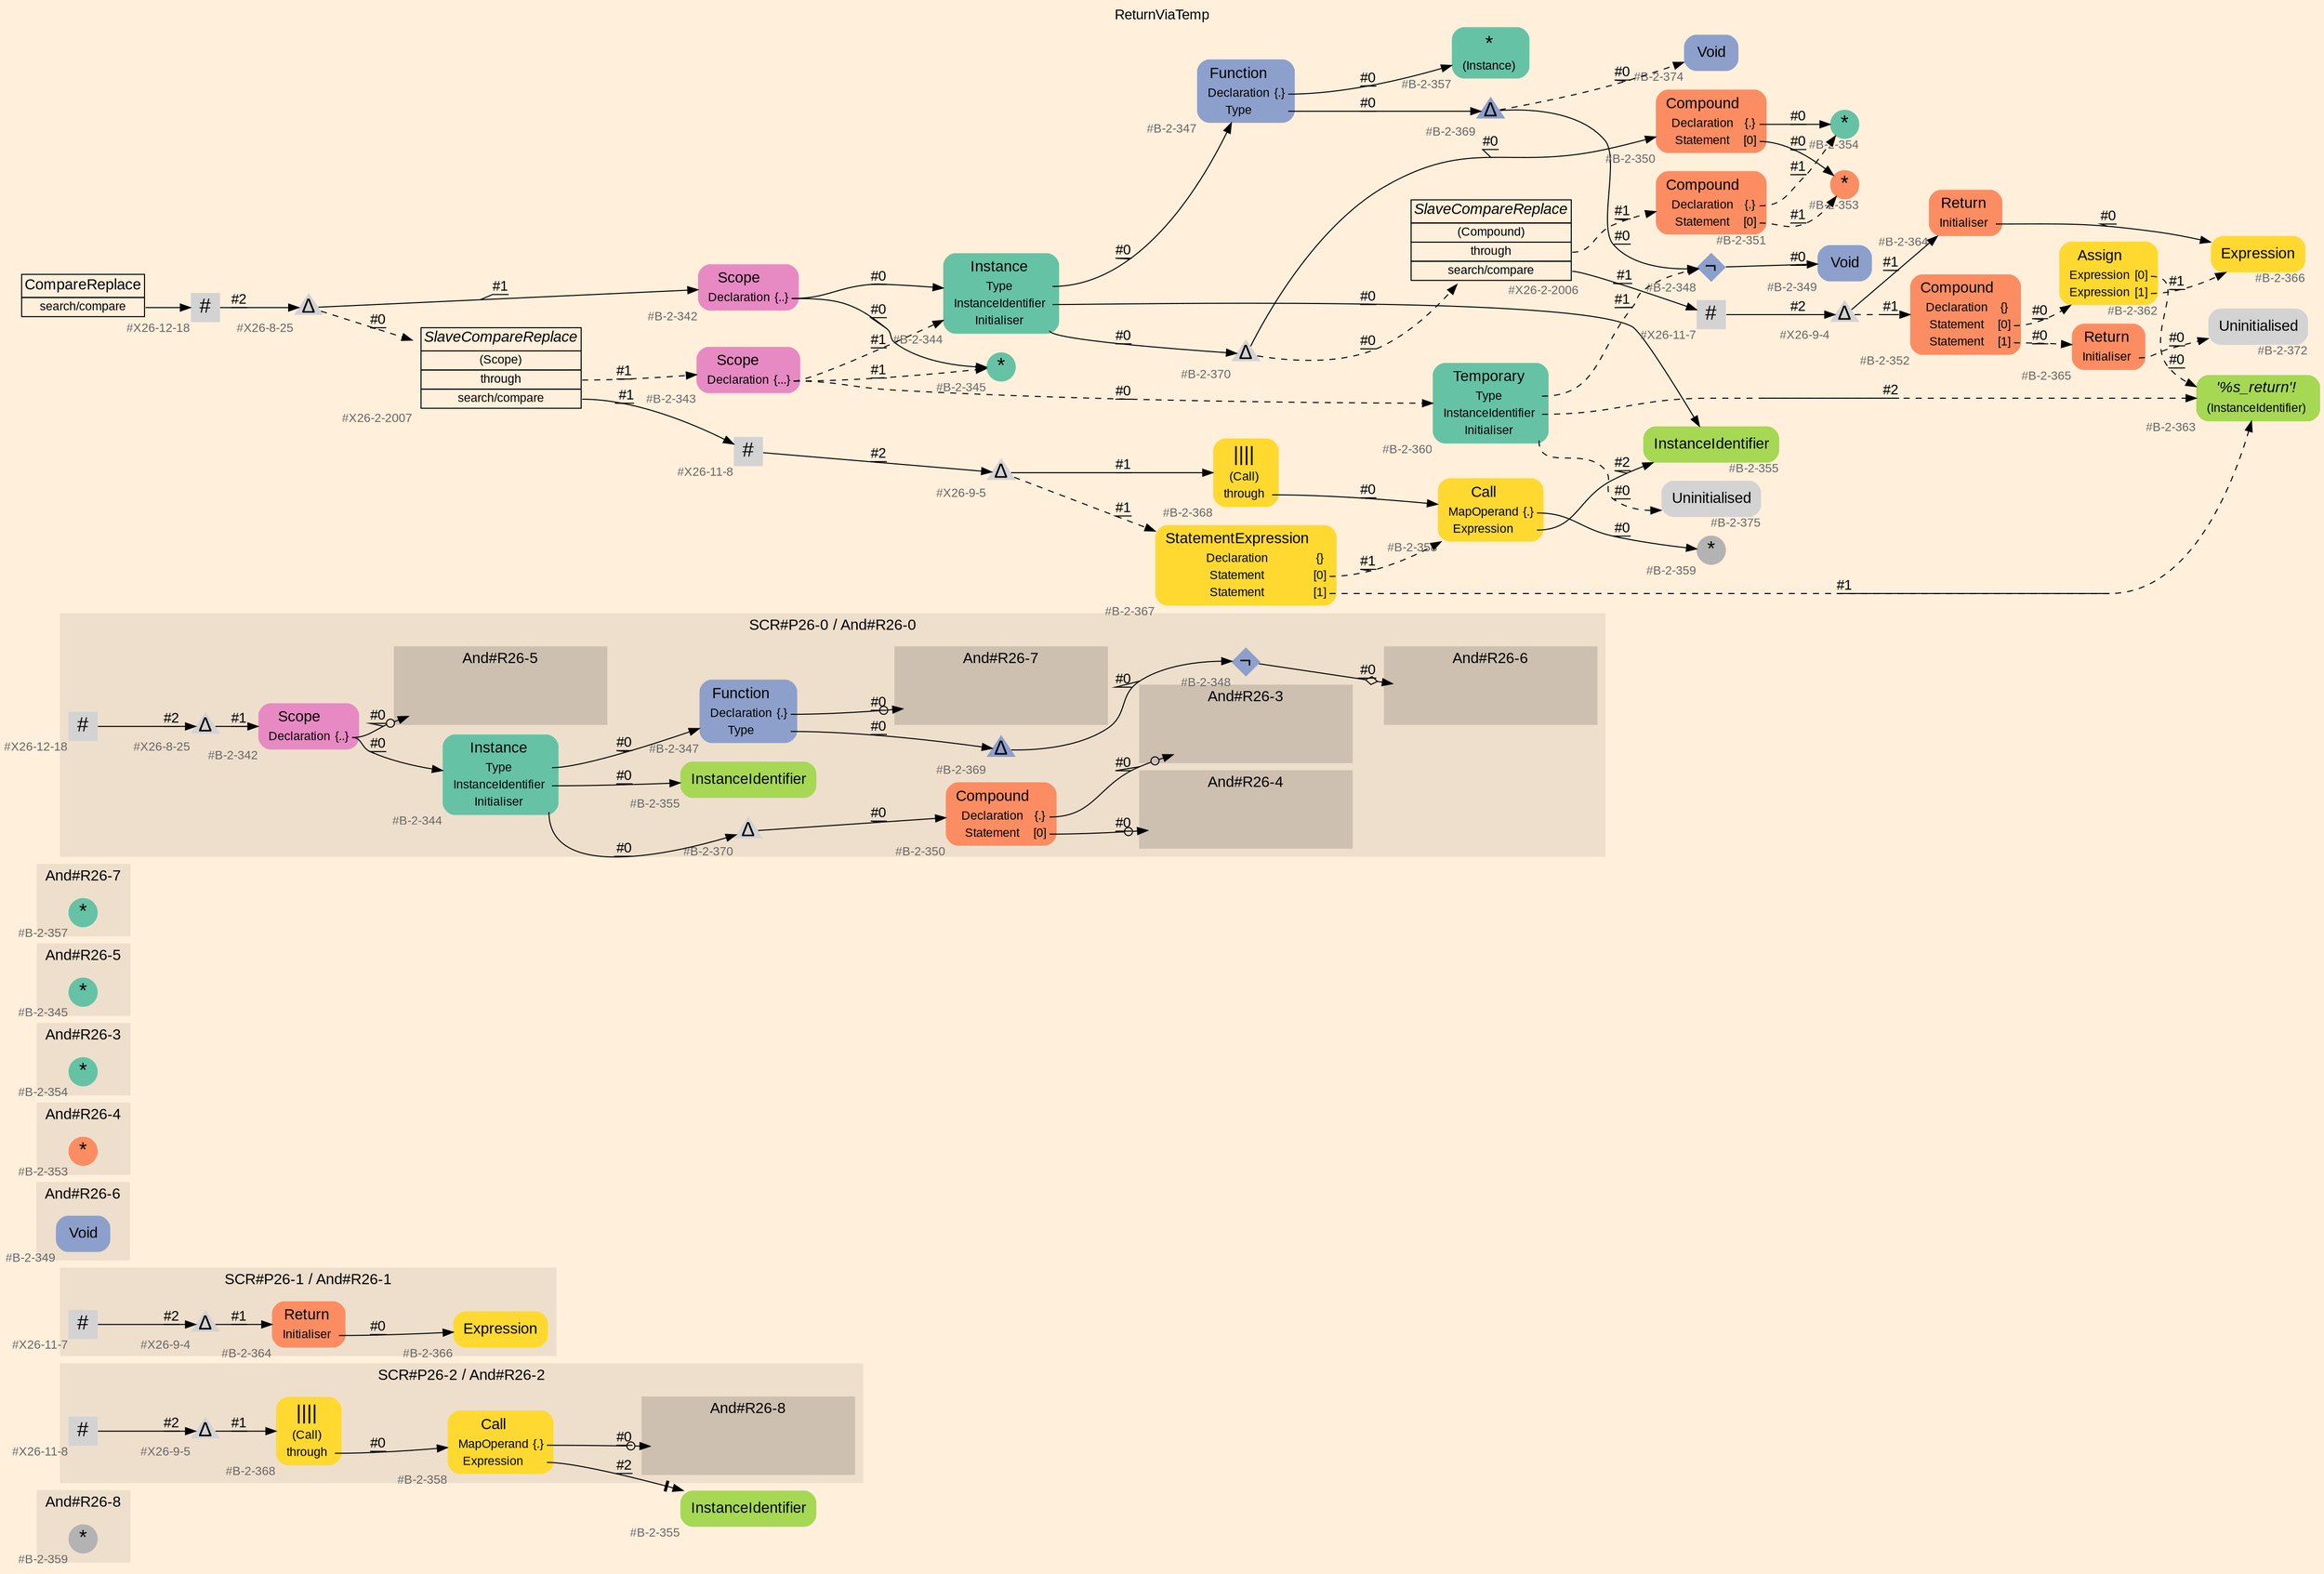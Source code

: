 digraph "ReturnViaTemp" {
label = "ReturnViaTemp"
labelloc = t
graph [
    rankdir = "LR"
    ranksep = 0.3
    bgcolor = antiquewhite1
    color = black
    fontcolor = black
    fontname = "Arial"
];
node [
    fontname = "Arial"
];
edge [
    fontname = "Arial"
];

// -------------------- figure And#R26-8 --------------------
// -------- region And#R26-8 ----------
subgraph "clusterAnd#R26-8" {
    label = "And#R26-8"
    style = "filled"
    color = antiquewhite2
    fontsize = "15"
    // -------- block And#R26-8/#B-2-359 ----------
    "And#R26-8/#B-2-359" [
        fillcolor = "/set28/8"
        xlabel = "#B-2-359"
        fontsize = "12"
        fontcolor = grey40
        shape = "circle"
        label = <<FONT COLOR="black" POINT-SIZE="20">*</FONT>>
        style = "filled"
        penwidth = 0.0
        fixedsize = true
        width = 0.4
        height = 0.4
    ];
    
}


// -------------------- figure And#R26-2 --------------------
// -------- region And#R26-2 ----------
subgraph "clusterAnd#R26-2" {
    label = "SCR#P26-2 / And#R26-2"
    style = "filled"
    color = antiquewhite2
    fontsize = "15"
    // -------- block And#R26-2/#B-2-368 ----------
    "And#R26-2/#B-2-368" [
        fillcolor = "/set28/6"
        xlabel = "#B-2-368"
        fontsize = "12"
        fontcolor = grey40
        shape = "plaintext"
        label = <<TABLE BORDER="0" CELLBORDER="0" CELLSPACING="0">
         <TR><TD><FONT COLOR="black" POINT-SIZE="20">||||</FONT></TD></TR>
         <TR><TD><FONT COLOR="black" POINT-SIZE="12">(Call)</FONT></TD><TD PORT="port0"></TD></TR>
         <TR><TD><FONT COLOR="black" POINT-SIZE="12">through</FONT></TD><TD PORT="port1"></TD></TR>
        </TABLE>>
        style = "rounded,filled"
    ];
    
    // -------- block And#R26-2/#B-2-358 ----------
    "And#R26-2/#B-2-358" [
        fillcolor = "/set28/6"
        xlabel = "#B-2-358"
        fontsize = "12"
        fontcolor = grey40
        shape = "plaintext"
        label = <<TABLE BORDER="0" CELLBORDER="0" CELLSPACING="0">
         <TR><TD><FONT COLOR="black" POINT-SIZE="15">Call</FONT></TD></TR>
         <TR><TD><FONT COLOR="black" POINT-SIZE="12">MapOperand</FONT></TD><TD PORT="port0"><FONT COLOR="black" POINT-SIZE="12">{.}</FONT></TD></TR>
         <TR><TD><FONT COLOR="black" POINT-SIZE="12">Expression</FONT></TD><TD PORT="port1"></TD></TR>
        </TABLE>>
        style = "rounded,filled"
    ];
    
    // -------- block And#R26-2/#X26-9-5 ----------
    "And#R26-2/#X26-9-5" [
        xlabel = "#X26-9-5"
        fontsize = "12"
        fontcolor = grey40
        shape = "triangle"
        label = <<FONT COLOR="black" POINT-SIZE="20">Δ</FONT>>
        style = "filled"
        penwidth = 0.0
        fixedsize = true
        width = 0.4
        height = 0.4
    ];
    
    // -------- block And#R26-2/#X26-11-8 ----------
    "And#R26-2/#X26-11-8" [
        xlabel = "#X26-11-8"
        fontsize = "12"
        fontcolor = grey40
        shape = "square"
        label = <<FONT COLOR="black" POINT-SIZE="20">#</FONT>>
        style = "filled"
        penwidth = 0.0
        fixedsize = true
        width = 0.4
        height = 0.4
    ];
    
    // -------- region And#R26-2/And#R26-8 ----------
    subgraph "clusterAnd#R26-2/And#R26-8" {
        label = "And#R26-8"
        style = "filled"
        color = antiquewhite3
        fontsize = "15"
        // -------- block And#R26-2/And#R26-8/#B-2-359 ----------
        "And#R26-2/And#R26-8/#B-2-359" [
            fillcolor = "/set28/8"
            xlabel = "#B-2-359"
            fontsize = "12"
            fontcolor = grey40
            shape = "none"
            style = "invisible"
        ];
        
    }
    
}

// -------- block And#R26-2/#B-2-355 ----------
"And#R26-2/#B-2-355" [
    fillcolor = "/set28/5"
    xlabel = "#B-2-355"
    fontsize = "12"
    fontcolor = grey40
    shape = "plaintext"
    label = <<TABLE BORDER="0" CELLBORDER="0" CELLSPACING="0">
     <TR><TD><FONT COLOR="black" POINT-SIZE="15">InstanceIdentifier</FONT></TD></TR>
    </TABLE>>
    style = "rounded,filled"
];

"And#R26-2/#B-2-368":port1 -> "And#R26-2/#B-2-358" [
    label = "#0"
    decorate = true
    color = black
    fontcolor = black
];

"And#R26-2/#B-2-358":port0 -> "And#R26-2/And#R26-8/#B-2-359" [
    arrowhead="normalnoneodot"
    label = "#0"
    decorate = true
    color = black
    fontcolor = black
];

"And#R26-2/#B-2-358":port1 -> "And#R26-2/#B-2-355" [
    arrowhead="normalnonetee"
    label = "#2"
    decorate = true
    color = black
    fontcolor = black
];

"And#R26-2/#X26-9-5" -> "And#R26-2/#B-2-368" [
    label = "#1"
    decorate = true
    color = black
    fontcolor = black
];

"And#R26-2/#X26-11-8" -> "And#R26-2/#X26-9-5" [
    label = "#2"
    decorate = true
    color = black
    fontcolor = black
];


// -------------------- figure And#R26-1 --------------------
// -------- region And#R26-1 ----------
subgraph "clusterAnd#R26-1" {
    label = "SCR#P26-1 / And#R26-1"
    style = "filled"
    color = antiquewhite2
    fontsize = "15"
    // -------- block And#R26-1/#B-2-364 ----------
    "And#R26-1/#B-2-364" [
        fillcolor = "/set28/2"
        xlabel = "#B-2-364"
        fontsize = "12"
        fontcolor = grey40
        shape = "plaintext"
        label = <<TABLE BORDER="0" CELLBORDER="0" CELLSPACING="0">
         <TR><TD><FONT COLOR="black" POINT-SIZE="15">Return</FONT></TD></TR>
         <TR><TD><FONT COLOR="black" POINT-SIZE="12">Initialiser</FONT></TD><TD PORT="port0"></TD></TR>
        </TABLE>>
        style = "rounded,filled"
    ];
    
    // -------- block And#R26-1/#X26-9-4 ----------
    "And#R26-1/#X26-9-4" [
        xlabel = "#X26-9-4"
        fontsize = "12"
        fontcolor = grey40
        shape = "triangle"
        label = <<FONT COLOR="black" POINT-SIZE="20">Δ</FONT>>
        style = "filled"
        penwidth = 0.0
        fixedsize = true
        width = 0.4
        height = 0.4
    ];
    
    // -------- block And#R26-1/#X26-11-7 ----------
    "And#R26-1/#X26-11-7" [
        xlabel = "#X26-11-7"
        fontsize = "12"
        fontcolor = grey40
        shape = "square"
        label = <<FONT COLOR="black" POINT-SIZE="20">#</FONT>>
        style = "filled"
        penwidth = 0.0
        fixedsize = true
        width = 0.4
        height = 0.4
    ];
    
    // -------- block And#R26-1/#B-2-366 ----------
    "And#R26-1/#B-2-366" [
        fillcolor = "/set28/6"
        xlabel = "#B-2-366"
        fontsize = "12"
        fontcolor = grey40
        shape = "plaintext"
        label = <<TABLE BORDER="0" CELLBORDER="0" CELLSPACING="0">
         <TR><TD><FONT COLOR="black" POINT-SIZE="15">Expression</FONT></TD></TR>
        </TABLE>>
        style = "rounded,filled"
    ];
    
}

"And#R26-1/#B-2-364":port0 -> "And#R26-1/#B-2-366" [
    label = "#0"
    decorate = true
    color = black
    fontcolor = black
];

"And#R26-1/#X26-9-4" -> "And#R26-1/#B-2-364" [
    label = "#1"
    decorate = true
    color = black
    fontcolor = black
];

"And#R26-1/#X26-11-7" -> "And#R26-1/#X26-9-4" [
    label = "#2"
    decorate = true
    color = black
    fontcolor = black
];


// -------------------- figure And#R26-6 --------------------
// -------- region And#R26-6 ----------
subgraph "clusterAnd#R26-6" {
    label = "And#R26-6"
    style = "filled"
    color = antiquewhite2
    fontsize = "15"
    // -------- block And#R26-6/#B-2-349 ----------
    "And#R26-6/#B-2-349" [
        fillcolor = "/set28/3"
        xlabel = "#B-2-349"
        fontsize = "12"
        fontcolor = grey40
        shape = "plaintext"
        label = <<TABLE BORDER="0" CELLBORDER="0" CELLSPACING="0">
         <TR><TD><FONT COLOR="black" POINT-SIZE="15">Void</FONT></TD></TR>
        </TABLE>>
        style = "rounded,filled"
    ];
    
}


// -------------------- figure And#R26-4 --------------------
// -------- region And#R26-4 ----------
subgraph "clusterAnd#R26-4" {
    label = "And#R26-4"
    style = "filled"
    color = antiquewhite2
    fontsize = "15"
    // -------- block And#R26-4/#B-2-353 ----------
    "And#R26-4/#B-2-353" [
        fillcolor = "/set28/2"
        xlabel = "#B-2-353"
        fontsize = "12"
        fontcolor = grey40
        shape = "circle"
        label = <<FONT COLOR="black" POINT-SIZE="20">*</FONT>>
        style = "filled"
        penwidth = 0.0
        fixedsize = true
        width = 0.4
        height = 0.4
    ];
    
}


// -------------------- figure And#R26-3 --------------------
// -------- region And#R26-3 ----------
subgraph "clusterAnd#R26-3" {
    label = "And#R26-3"
    style = "filled"
    color = antiquewhite2
    fontsize = "15"
    // -------- block And#R26-3/#B-2-354 ----------
    "And#R26-3/#B-2-354" [
        fillcolor = "/set28/1"
        xlabel = "#B-2-354"
        fontsize = "12"
        fontcolor = grey40
        shape = "circle"
        label = <<FONT COLOR="black" POINT-SIZE="20">*</FONT>>
        style = "filled"
        penwidth = 0.0
        fixedsize = true
        width = 0.4
        height = 0.4
    ];
    
}


// -------------------- figure And#R26-5 --------------------
// -------- region And#R26-5 ----------
subgraph "clusterAnd#R26-5" {
    label = "And#R26-5"
    style = "filled"
    color = antiquewhite2
    fontsize = "15"
    // -------- block And#R26-5/#B-2-345 ----------
    "And#R26-5/#B-2-345" [
        fillcolor = "/set28/1"
        xlabel = "#B-2-345"
        fontsize = "12"
        fontcolor = grey40
        shape = "circle"
        label = <<FONT COLOR="black" POINT-SIZE="20">*</FONT>>
        style = "filled"
        penwidth = 0.0
        fixedsize = true
        width = 0.4
        height = 0.4
    ];
    
}


// -------------------- figure And#R26-7 --------------------
// -------- region And#R26-7 ----------
subgraph "clusterAnd#R26-7" {
    label = "And#R26-7"
    style = "filled"
    color = antiquewhite2
    fontsize = "15"
    // -------- block And#R26-7/#B-2-357 ----------
    "And#R26-7/#B-2-357" [
        fillcolor = "/set28/1"
        xlabel = "#B-2-357"
        fontsize = "12"
        fontcolor = grey40
        shape = "circle"
        label = <<FONT COLOR="black" POINT-SIZE="20">*</FONT>>
        style = "filled"
        penwidth = 0.0
        fixedsize = true
        width = 0.4
        height = 0.4
    ];
    
}


// -------------------- figure And#R26-0 --------------------
// -------- region And#R26-0 ----------
subgraph "clusterAnd#R26-0" {
    label = "SCR#P26-0 / And#R26-0"
    style = "filled"
    color = antiquewhite2
    fontsize = "15"
    // -------- block And#R26-0/#X26-8-25 ----------
    "And#R26-0/#X26-8-25" [
        xlabel = "#X26-8-25"
        fontsize = "12"
        fontcolor = grey40
        shape = "triangle"
        label = <<FONT COLOR="black" POINT-SIZE="20">Δ</FONT>>
        style = "filled"
        penwidth = 0.0
        fixedsize = true
        width = 0.4
        height = 0.4
    ];
    
    // -------- block And#R26-0/#B-2-348 ----------
    "And#R26-0/#B-2-348" [
        fillcolor = "/set28/3"
        xlabel = "#B-2-348"
        fontsize = "12"
        fontcolor = grey40
        shape = "diamond"
        label = <<FONT COLOR="black" POINT-SIZE="20">¬</FONT>>
        style = "filled"
        penwidth = 0.0
        fixedsize = true
        width = 0.4
        height = 0.4
    ];
    
    // -------- block And#R26-0/#B-2-370 ----------
    "And#R26-0/#B-2-370" [
        xlabel = "#B-2-370"
        fontsize = "12"
        fontcolor = grey40
        shape = "triangle"
        label = <<FONT COLOR="black" POINT-SIZE="20">Δ</FONT>>
        style = "filled"
        penwidth = 0.0
        fixedsize = true
        width = 0.4
        height = 0.4
    ];
    
    // -------- block And#R26-0/#B-2-342 ----------
    "And#R26-0/#B-2-342" [
        fillcolor = "/set28/4"
        xlabel = "#B-2-342"
        fontsize = "12"
        fontcolor = grey40
        shape = "plaintext"
        label = <<TABLE BORDER="0" CELLBORDER="0" CELLSPACING="0">
         <TR><TD><FONT COLOR="black" POINT-SIZE="15">Scope</FONT></TD></TR>
         <TR><TD><FONT COLOR="black" POINT-SIZE="12">Declaration</FONT></TD><TD PORT="port0"><FONT COLOR="black" POINT-SIZE="12">{..}</FONT></TD></TR>
        </TABLE>>
        style = "rounded,filled"
    ];
    
    // -------- block And#R26-0/#B-2-369 ----------
    "And#R26-0/#B-2-369" [
        fillcolor = "/set28/3"
        xlabel = "#B-2-369"
        fontsize = "12"
        fontcolor = grey40
        shape = "triangle"
        label = <<FONT COLOR="black" POINT-SIZE="20">Δ</FONT>>
        style = "filled"
        penwidth = 0.0
        fixedsize = true
        width = 0.4
        height = 0.4
    ];
    
    // -------- block And#R26-0/#B-2-355 ----------
    "And#R26-0/#B-2-355" [
        fillcolor = "/set28/5"
        xlabel = "#B-2-355"
        fontsize = "12"
        fontcolor = grey40
        shape = "plaintext"
        label = <<TABLE BORDER="0" CELLBORDER="0" CELLSPACING="0">
         <TR><TD><FONT COLOR="black" POINT-SIZE="15">InstanceIdentifier</FONT></TD></TR>
        </TABLE>>
        style = "rounded,filled"
    ];
    
    // -------- block And#R26-0/#B-2-344 ----------
    "And#R26-0/#B-2-344" [
        fillcolor = "/set28/1"
        xlabel = "#B-2-344"
        fontsize = "12"
        fontcolor = grey40
        shape = "plaintext"
        label = <<TABLE BORDER="0" CELLBORDER="0" CELLSPACING="0">
         <TR><TD><FONT COLOR="black" POINT-SIZE="15">Instance</FONT></TD></TR>
         <TR><TD><FONT COLOR="black" POINT-SIZE="12">Type</FONT></TD><TD PORT="port0"></TD></TR>
         <TR><TD><FONT COLOR="black" POINT-SIZE="12">InstanceIdentifier</FONT></TD><TD PORT="port1"></TD></TR>
         <TR><TD><FONT COLOR="black" POINT-SIZE="12">Initialiser</FONT></TD><TD PORT="port2"></TD></TR>
        </TABLE>>
        style = "rounded,filled"
    ];
    
    // -------- block And#R26-0/#B-2-347 ----------
    "And#R26-0/#B-2-347" [
        fillcolor = "/set28/3"
        xlabel = "#B-2-347"
        fontsize = "12"
        fontcolor = grey40
        shape = "plaintext"
        label = <<TABLE BORDER="0" CELLBORDER="0" CELLSPACING="0">
         <TR><TD><FONT COLOR="black" POINT-SIZE="15">Function</FONT></TD></TR>
         <TR><TD><FONT COLOR="black" POINT-SIZE="12">Declaration</FONT></TD><TD PORT="port0"><FONT COLOR="black" POINT-SIZE="12">{.}</FONT></TD></TR>
         <TR><TD><FONT COLOR="black" POINT-SIZE="12">Type</FONT></TD><TD PORT="port1"></TD></TR>
        </TABLE>>
        style = "rounded,filled"
    ];
    
    // -------- block And#R26-0/#B-2-350 ----------
    "And#R26-0/#B-2-350" [
        fillcolor = "/set28/2"
        xlabel = "#B-2-350"
        fontsize = "12"
        fontcolor = grey40
        shape = "plaintext"
        label = <<TABLE BORDER="0" CELLBORDER="0" CELLSPACING="0">
         <TR><TD><FONT COLOR="black" POINT-SIZE="15">Compound</FONT></TD></TR>
         <TR><TD><FONT COLOR="black" POINT-SIZE="12">Declaration</FONT></TD><TD PORT="port0"><FONT COLOR="black" POINT-SIZE="12">{.}</FONT></TD></TR>
         <TR><TD><FONT COLOR="black" POINT-SIZE="12">Statement</FONT></TD><TD PORT="port1"><FONT COLOR="black" POINT-SIZE="12">[0]</FONT></TD></TR>
        </TABLE>>
        style = "rounded,filled"
    ];
    
    // -------- block And#R26-0/#X26-12-18 ----------
    "And#R26-0/#X26-12-18" [
        xlabel = "#X26-12-18"
        fontsize = "12"
        fontcolor = grey40
        shape = "square"
        label = <<FONT COLOR="black" POINT-SIZE="20">#</FONT>>
        style = "filled"
        penwidth = 0.0
        fixedsize = true
        width = 0.4
        height = 0.4
    ];
    
    // -------- region And#R26-0/And#R26-3 ----------
    subgraph "clusterAnd#R26-0/And#R26-3" {
        label = "And#R26-3"
        style = "filled"
        color = antiquewhite3
        fontsize = "15"
        // -------- block And#R26-0/And#R26-3/#B-2-354 ----------
        "And#R26-0/And#R26-3/#B-2-354" [
            fillcolor = "/set28/1"
            xlabel = "#B-2-354"
            fontsize = "12"
            fontcolor = grey40
            shape = "none"
            style = "invisible"
        ];
        
    }
    
    // -------- region And#R26-0/And#R26-4 ----------
    subgraph "clusterAnd#R26-0/And#R26-4" {
        label = "And#R26-4"
        style = "filled"
        color = antiquewhite3
        fontsize = "15"
        // -------- block And#R26-0/And#R26-4/#B-2-353 ----------
        "And#R26-0/And#R26-4/#B-2-353" [
            fillcolor = "/set28/2"
            xlabel = "#B-2-353"
            fontsize = "12"
            fontcolor = grey40
            shape = "none"
            style = "invisible"
        ];
        
    }
    
    // -------- region And#R26-0/And#R26-5 ----------
    subgraph "clusterAnd#R26-0/And#R26-5" {
        label = "And#R26-5"
        style = "filled"
        color = antiquewhite3
        fontsize = "15"
        // -------- block And#R26-0/And#R26-5/#B-2-345 ----------
        "And#R26-0/And#R26-5/#B-2-345" [
            fillcolor = "/set28/1"
            xlabel = "#B-2-345"
            fontsize = "12"
            fontcolor = grey40
            shape = "none"
            style = "invisible"
        ];
        
    }
    
    // -------- region And#R26-0/And#R26-6 ----------
    subgraph "clusterAnd#R26-0/And#R26-6" {
        label = "And#R26-6"
        style = "filled"
        color = antiquewhite3
        fontsize = "15"
        // -------- block And#R26-0/And#R26-6/#B-2-349 ----------
        "And#R26-0/And#R26-6/#B-2-349" [
            fillcolor = "/set28/3"
            xlabel = "#B-2-349"
            fontsize = "12"
            fontcolor = grey40
            shape = "none"
            style = "invisible"
        ];
        
    }
    
    // -------- region And#R26-0/And#R26-7 ----------
    subgraph "clusterAnd#R26-0/And#R26-7" {
        label = "And#R26-7"
        style = "filled"
        color = antiquewhite3
        fontsize = "15"
        // -------- block And#R26-0/And#R26-7/#B-2-357 ----------
        "And#R26-0/And#R26-7/#B-2-357" [
            fillcolor = "/set28/1"
            xlabel = "#B-2-357"
            fontsize = "12"
            fontcolor = grey40
            shape = "none"
            style = "invisible"
        ];
        
    }
    
}

"And#R26-0/#X26-8-25" -> "And#R26-0/#B-2-342" [
    label = "#1"
    decorate = true
    color = black
    fontcolor = black
];

"And#R26-0/#B-2-348" -> "And#R26-0/And#R26-6/#B-2-349" [
    arrowhead="normalnoneodiamond"
    label = "#0"
    decorate = true
    color = black
    fontcolor = black
];

"And#R26-0/#B-2-370" -> "And#R26-0/#B-2-350" [
    label = "#0"
    decorate = true
    color = black
    fontcolor = black
];

"And#R26-0/#B-2-342":port0 -> "And#R26-0/And#R26-5/#B-2-345" [
    arrowhead="normalnoneodot"
    label = "#0"
    decorate = true
    color = black
    fontcolor = black
];

"And#R26-0/#B-2-342":port0 -> "And#R26-0/#B-2-344" [
    label = "#0"
    decorate = true
    color = black
    fontcolor = black
];

"And#R26-0/#B-2-369" -> "And#R26-0/#B-2-348" [
    label = "#0"
    decorate = true
    color = black
    fontcolor = black
];

"And#R26-0/#B-2-344":port0 -> "And#R26-0/#B-2-347" [
    label = "#0"
    decorate = true
    color = black
    fontcolor = black
];

"And#R26-0/#B-2-344":port1 -> "And#R26-0/#B-2-355" [
    label = "#0"
    decorate = true
    color = black
    fontcolor = black
];

"And#R26-0/#B-2-344":port2 -> "And#R26-0/#B-2-370" [
    label = "#0"
    decorate = true
    color = black
    fontcolor = black
];

"And#R26-0/#B-2-347":port0 -> "And#R26-0/And#R26-7/#B-2-357" [
    arrowhead="normalnoneodot"
    label = "#0"
    decorate = true
    color = black
    fontcolor = black
];

"And#R26-0/#B-2-347":port1 -> "And#R26-0/#B-2-369" [
    label = "#0"
    decorate = true
    color = black
    fontcolor = black
];

"And#R26-0/#B-2-350":port0 -> "And#R26-0/And#R26-3/#B-2-354" [
    arrowhead="normalnoneodot"
    label = "#0"
    decorate = true
    color = black
    fontcolor = black
];

"And#R26-0/#B-2-350":port1 -> "And#R26-0/And#R26-4/#B-2-353" [
    arrowhead="normalnoneodot"
    label = "#0"
    decorate = true
    color = black
    fontcolor = black
];

"And#R26-0/#X26-12-18" -> "And#R26-0/#X26-8-25" [
    label = "#2"
    decorate = true
    color = black
    fontcolor = black
];


// -------------------- transformation figure --------------------
// -------- block CR#X26-10-26 ----------
"CR#X26-10-26" [
    fillcolor = antiquewhite1
    fontsize = "12"
    fontcolor = grey40
    shape = "plaintext"
    label = <<TABLE BORDER="0" CELLBORDER="1" CELLSPACING="0">
     <TR><TD><FONT COLOR="black" POINT-SIZE="15">CompareReplace</FONT></TD></TR>
     <TR><TD PORT="port0"><FONT COLOR="black" POINT-SIZE="12">search/compare</FONT></TD></TR>
    </TABLE>>
    style = "filled"
    color = black
];

// -------- block #X26-12-18 ----------
"#X26-12-18" [
    xlabel = "#X26-12-18"
    fontsize = "12"
    fontcolor = grey40
    shape = "square"
    label = <<FONT COLOR="black" POINT-SIZE="20">#</FONT>>
    style = "filled"
    penwidth = 0.0
    fixedsize = true
    width = 0.4
    height = 0.4
];

// -------- block #X26-8-25 ----------
"#X26-8-25" [
    xlabel = "#X26-8-25"
    fontsize = "12"
    fontcolor = grey40
    shape = "triangle"
    label = <<FONT COLOR="black" POINT-SIZE="20">Δ</FONT>>
    style = "filled"
    penwidth = 0.0
    fixedsize = true
    width = 0.4
    height = 0.4
];

// -------- block #B-2-342 ----------
"#B-2-342" [
    fillcolor = "/set28/4"
    xlabel = "#B-2-342"
    fontsize = "12"
    fontcolor = grey40
    shape = "plaintext"
    label = <<TABLE BORDER="0" CELLBORDER="0" CELLSPACING="0">
     <TR><TD><FONT COLOR="black" POINT-SIZE="15">Scope</FONT></TD></TR>
     <TR><TD><FONT COLOR="black" POINT-SIZE="12">Declaration</FONT></TD><TD PORT="port0"><FONT COLOR="black" POINT-SIZE="12">{..}</FONT></TD></TR>
    </TABLE>>
    style = "rounded,filled"
];

// -------- block #B-2-345 ----------
"#B-2-345" [
    fillcolor = "/set28/1"
    xlabel = "#B-2-345"
    fontsize = "12"
    fontcolor = grey40
    shape = "circle"
    label = <<FONT COLOR="black" POINT-SIZE="20">*</FONT>>
    style = "filled"
    penwidth = 0.0
    fixedsize = true
    width = 0.4
    height = 0.4
];

// -------- block #B-2-344 ----------
"#B-2-344" [
    fillcolor = "/set28/1"
    xlabel = "#B-2-344"
    fontsize = "12"
    fontcolor = grey40
    shape = "plaintext"
    label = <<TABLE BORDER="0" CELLBORDER="0" CELLSPACING="0">
     <TR><TD><FONT COLOR="black" POINT-SIZE="15">Instance</FONT></TD></TR>
     <TR><TD><FONT COLOR="black" POINT-SIZE="12">Type</FONT></TD><TD PORT="port0"></TD></TR>
     <TR><TD><FONT COLOR="black" POINT-SIZE="12">InstanceIdentifier</FONT></TD><TD PORT="port1"></TD></TR>
     <TR><TD><FONT COLOR="black" POINT-SIZE="12">Initialiser</FONT></TD><TD PORT="port2"></TD></TR>
    </TABLE>>
    style = "rounded,filled"
];

// -------- block #B-2-347 ----------
"#B-2-347" [
    fillcolor = "/set28/3"
    xlabel = "#B-2-347"
    fontsize = "12"
    fontcolor = grey40
    shape = "plaintext"
    label = <<TABLE BORDER="0" CELLBORDER="0" CELLSPACING="0">
     <TR><TD><FONT COLOR="black" POINT-SIZE="15">Function</FONT></TD></TR>
     <TR><TD><FONT COLOR="black" POINT-SIZE="12">Declaration</FONT></TD><TD PORT="port0"><FONT COLOR="black" POINT-SIZE="12">{.}</FONT></TD></TR>
     <TR><TD><FONT COLOR="black" POINT-SIZE="12">Type</FONT></TD><TD PORT="port1"></TD></TR>
    </TABLE>>
    style = "rounded,filled"
];

// -------- block #B-2-357 ----------
"#B-2-357" [
    fillcolor = "/set28/1"
    xlabel = "#B-2-357"
    fontsize = "12"
    fontcolor = grey40
    shape = "plaintext"
    label = <<TABLE BORDER="0" CELLBORDER="0" CELLSPACING="0">
     <TR><TD><FONT COLOR="black" POINT-SIZE="20">*</FONT></TD></TR>
     <TR><TD><FONT COLOR="black" POINT-SIZE="12">(Instance)</FONT></TD><TD PORT="port0"></TD></TR>
    </TABLE>>
    style = "rounded,filled"
];

// -------- block #B-2-369 ----------
"#B-2-369" [
    fillcolor = "/set28/3"
    xlabel = "#B-2-369"
    fontsize = "12"
    fontcolor = grey40
    shape = "triangle"
    label = <<FONT COLOR="black" POINT-SIZE="20">Δ</FONT>>
    style = "filled"
    penwidth = 0.0
    fixedsize = true
    width = 0.4
    height = 0.4
];

// -------- block #B-2-348 ----------
"#B-2-348" [
    fillcolor = "/set28/3"
    xlabel = "#B-2-348"
    fontsize = "12"
    fontcolor = grey40
    shape = "diamond"
    label = <<FONT COLOR="black" POINT-SIZE="20">¬</FONT>>
    style = "filled"
    penwidth = 0.0
    fixedsize = true
    width = 0.4
    height = 0.4
];

// -------- block #B-2-349 ----------
"#B-2-349" [
    fillcolor = "/set28/3"
    xlabel = "#B-2-349"
    fontsize = "12"
    fontcolor = grey40
    shape = "plaintext"
    label = <<TABLE BORDER="0" CELLBORDER="0" CELLSPACING="0">
     <TR><TD><FONT COLOR="black" POINT-SIZE="15">Void</FONT></TD></TR>
    </TABLE>>
    style = "rounded,filled"
];

// -------- block #B-2-374 ----------
"#B-2-374" [
    fillcolor = "/set28/3"
    xlabel = "#B-2-374"
    fontsize = "12"
    fontcolor = grey40
    shape = "plaintext"
    label = <<TABLE BORDER="0" CELLBORDER="0" CELLSPACING="0">
     <TR><TD><FONT COLOR="black" POINT-SIZE="15">Void</FONT></TD></TR>
    </TABLE>>
    style = "rounded,filled"
];

// -------- block #B-2-355 ----------
"#B-2-355" [
    fillcolor = "/set28/5"
    xlabel = "#B-2-355"
    fontsize = "12"
    fontcolor = grey40
    shape = "plaintext"
    label = <<TABLE BORDER="0" CELLBORDER="0" CELLSPACING="0">
     <TR><TD><FONT COLOR="black" POINT-SIZE="15">InstanceIdentifier</FONT></TD></TR>
    </TABLE>>
    style = "rounded,filled"
];

// -------- block #B-2-370 ----------
"#B-2-370" [
    xlabel = "#B-2-370"
    fontsize = "12"
    fontcolor = grey40
    shape = "triangle"
    label = <<FONT COLOR="black" POINT-SIZE="20">Δ</FONT>>
    style = "filled"
    penwidth = 0.0
    fixedsize = true
    width = 0.4
    height = 0.4
];

// -------- block #B-2-350 ----------
"#B-2-350" [
    fillcolor = "/set28/2"
    xlabel = "#B-2-350"
    fontsize = "12"
    fontcolor = grey40
    shape = "plaintext"
    label = <<TABLE BORDER="0" CELLBORDER="0" CELLSPACING="0">
     <TR><TD><FONT COLOR="black" POINT-SIZE="15">Compound</FONT></TD></TR>
     <TR><TD><FONT COLOR="black" POINT-SIZE="12">Declaration</FONT></TD><TD PORT="port0"><FONT COLOR="black" POINT-SIZE="12">{.}</FONT></TD></TR>
     <TR><TD><FONT COLOR="black" POINT-SIZE="12">Statement</FONT></TD><TD PORT="port1"><FONT COLOR="black" POINT-SIZE="12">[0]</FONT></TD></TR>
    </TABLE>>
    style = "rounded,filled"
];

// -------- block #B-2-354 ----------
"#B-2-354" [
    fillcolor = "/set28/1"
    xlabel = "#B-2-354"
    fontsize = "12"
    fontcolor = grey40
    shape = "circle"
    label = <<FONT COLOR="black" POINT-SIZE="20">*</FONT>>
    style = "filled"
    penwidth = 0.0
    fixedsize = true
    width = 0.4
    height = 0.4
];

// -------- block #B-2-353 ----------
"#B-2-353" [
    fillcolor = "/set28/2"
    xlabel = "#B-2-353"
    fontsize = "12"
    fontcolor = grey40
    shape = "circle"
    label = <<FONT COLOR="black" POINT-SIZE="20">*</FONT>>
    style = "filled"
    penwidth = 0.0
    fixedsize = true
    width = 0.4
    height = 0.4
];

// -------- block #X26-2-2006 ----------
"#X26-2-2006" [
    fillcolor = antiquewhite1
    xlabel = "#X26-2-2006"
    fontsize = "12"
    fontcolor = grey40
    shape = "plaintext"
    label = <<TABLE BORDER="0" CELLBORDER="1" CELLSPACING="0">
     <TR><TD><FONT COLOR="black" POINT-SIZE="15"><I>SlaveCompareReplace</I></FONT></TD></TR>
     <TR><TD PORT="port0"><FONT COLOR="black" POINT-SIZE="12">(Compound)</FONT></TD></TR>
     <TR><TD PORT="port1"><FONT COLOR="black" POINT-SIZE="12">through</FONT></TD></TR>
     <TR><TD PORT="port2"><FONT COLOR="black" POINT-SIZE="12">search/compare</FONT></TD></TR>
    </TABLE>>
    style = "filled"
    color = black
];

// -------- block #B-2-351 ----------
"#B-2-351" [
    fillcolor = "/set28/2"
    xlabel = "#B-2-351"
    fontsize = "12"
    fontcolor = grey40
    shape = "plaintext"
    label = <<TABLE BORDER="0" CELLBORDER="0" CELLSPACING="0">
     <TR><TD><FONT COLOR="black" POINT-SIZE="15">Compound</FONT></TD></TR>
     <TR><TD><FONT COLOR="black" POINT-SIZE="12">Declaration</FONT></TD><TD PORT="port0"><FONT COLOR="black" POINT-SIZE="12">{.}</FONT></TD></TR>
     <TR><TD><FONT COLOR="black" POINT-SIZE="12">Statement</FONT></TD><TD PORT="port1"><FONT COLOR="black" POINT-SIZE="12">[0]</FONT></TD></TR>
    </TABLE>>
    style = "rounded,filled"
];

// -------- block #X26-11-7 ----------
"#X26-11-7" [
    xlabel = "#X26-11-7"
    fontsize = "12"
    fontcolor = grey40
    shape = "square"
    label = <<FONT COLOR="black" POINT-SIZE="20">#</FONT>>
    style = "filled"
    penwidth = 0.0
    fixedsize = true
    width = 0.4
    height = 0.4
];

// -------- block #X26-9-4 ----------
"#X26-9-4" [
    xlabel = "#X26-9-4"
    fontsize = "12"
    fontcolor = grey40
    shape = "triangle"
    label = <<FONT COLOR="black" POINT-SIZE="20">Δ</FONT>>
    style = "filled"
    penwidth = 0.0
    fixedsize = true
    width = 0.4
    height = 0.4
];

// -------- block #B-2-364 ----------
"#B-2-364" [
    fillcolor = "/set28/2"
    xlabel = "#B-2-364"
    fontsize = "12"
    fontcolor = grey40
    shape = "plaintext"
    label = <<TABLE BORDER="0" CELLBORDER="0" CELLSPACING="0">
     <TR><TD><FONT COLOR="black" POINT-SIZE="15">Return</FONT></TD></TR>
     <TR><TD><FONT COLOR="black" POINT-SIZE="12">Initialiser</FONT></TD><TD PORT="port0"></TD></TR>
    </TABLE>>
    style = "rounded,filled"
];

// -------- block #B-2-366 ----------
"#B-2-366" [
    fillcolor = "/set28/6"
    xlabel = "#B-2-366"
    fontsize = "12"
    fontcolor = grey40
    shape = "plaintext"
    label = <<TABLE BORDER="0" CELLBORDER="0" CELLSPACING="0">
     <TR><TD><FONT COLOR="black" POINT-SIZE="15">Expression</FONT></TD></TR>
    </TABLE>>
    style = "rounded,filled"
];

// -------- block #B-2-352 ----------
"#B-2-352" [
    fillcolor = "/set28/2"
    xlabel = "#B-2-352"
    fontsize = "12"
    fontcolor = grey40
    shape = "plaintext"
    label = <<TABLE BORDER="0" CELLBORDER="0" CELLSPACING="0">
     <TR><TD><FONT COLOR="black" POINT-SIZE="15">Compound</FONT></TD></TR>
     <TR><TD><FONT COLOR="black" POINT-SIZE="12">Declaration</FONT></TD><TD PORT="port0"><FONT COLOR="black" POINT-SIZE="12">{}</FONT></TD></TR>
     <TR><TD><FONT COLOR="black" POINT-SIZE="12">Statement</FONT></TD><TD PORT="port1"><FONT COLOR="black" POINT-SIZE="12">[0]</FONT></TD></TR>
     <TR><TD><FONT COLOR="black" POINT-SIZE="12">Statement</FONT></TD><TD PORT="port2"><FONT COLOR="black" POINT-SIZE="12">[1]</FONT></TD></TR>
    </TABLE>>
    style = "rounded,filled"
];

// -------- block #B-2-362 ----------
"#B-2-362" [
    fillcolor = "/set28/6"
    xlabel = "#B-2-362"
    fontsize = "12"
    fontcolor = grey40
    shape = "plaintext"
    label = <<TABLE BORDER="0" CELLBORDER="0" CELLSPACING="0">
     <TR><TD><FONT COLOR="black" POINT-SIZE="15">Assign</FONT></TD></TR>
     <TR><TD><FONT COLOR="black" POINT-SIZE="12">Expression</FONT></TD><TD PORT="port0"><FONT COLOR="black" POINT-SIZE="12">[0]</FONT></TD></TR>
     <TR><TD><FONT COLOR="black" POINT-SIZE="12">Expression</FONT></TD><TD PORT="port1"><FONT COLOR="black" POINT-SIZE="12">[1]</FONT></TD></TR>
    </TABLE>>
    style = "rounded,filled"
];

// -------- block #B-2-363 ----------
"#B-2-363" [
    fillcolor = "/set28/5"
    xlabel = "#B-2-363"
    fontsize = "12"
    fontcolor = grey40
    shape = "plaintext"
    label = <<TABLE BORDER="0" CELLBORDER="0" CELLSPACING="0">
     <TR><TD><FONT COLOR="black" POINT-SIZE="15"><I>'%s_return'!</I></FONT></TD></TR>
     <TR><TD><FONT COLOR="black" POINT-SIZE="12">(InstanceIdentifier)</FONT></TD><TD PORT="port0"></TD></TR>
    </TABLE>>
    style = "rounded,filled"
];

// -------- block #B-2-365 ----------
"#B-2-365" [
    fillcolor = "/set28/2"
    xlabel = "#B-2-365"
    fontsize = "12"
    fontcolor = grey40
    shape = "plaintext"
    label = <<TABLE BORDER="0" CELLBORDER="0" CELLSPACING="0">
     <TR><TD><FONT COLOR="black" POINT-SIZE="15">Return</FONT></TD></TR>
     <TR><TD><FONT COLOR="black" POINT-SIZE="12">Initialiser</FONT></TD><TD PORT="port0"></TD></TR>
    </TABLE>>
    style = "rounded,filled"
];

// -------- block #B-2-372 ----------
"#B-2-372" [
    xlabel = "#B-2-372"
    fontsize = "12"
    fontcolor = grey40
    shape = "plaintext"
    label = <<TABLE BORDER="0" CELLBORDER="0" CELLSPACING="0">
     <TR><TD><FONT COLOR="black" POINT-SIZE="15">Uninitialised</FONT></TD></TR>
    </TABLE>>
    style = "rounded,filled"
];

// -------- block #X26-2-2007 ----------
"#X26-2-2007" [
    fillcolor = antiquewhite1
    xlabel = "#X26-2-2007"
    fontsize = "12"
    fontcolor = grey40
    shape = "plaintext"
    label = <<TABLE BORDER="0" CELLBORDER="1" CELLSPACING="0">
     <TR><TD><FONT COLOR="black" POINT-SIZE="15"><I>SlaveCompareReplace</I></FONT></TD></TR>
     <TR><TD PORT="port0"><FONT COLOR="black" POINT-SIZE="12">(Scope)</FONT></TD></TR>
     <TR><TD PORT="port1"><FONT COLOR="black" POINT-SIZE="12">through</FONT></TD></TR>
     <TR><TD PORT="port2"><FONT COLOR="black" POINT-SIZE="12">search/compare</FONT></TD></TR>
    </TABLE>>
    style = "filled"
    color = black
];

// -------- block #B-2-343 ----------
"#B-2-343" [
    fillcolor = "/set28/4"
    xlabel = "#B-2-343"
    fontsize = "12"
    fontcolor = grey40
    shape = "plaintext"
    label = <<TABLE BORDER="0" CELLBORDER="0" CELLSPACING="0">
     <TR><TD><FONT COLOR="black" POINT-SIZE="15">Scope</FONT></TD></TR>
     <TR><TD><FONT COLOR="black" POINT-SIZE="12">Declaration</FONT></TD><TD PORT="port0"><FONT COLOR="black" POINT-SIZE="12">{...}</FONT></TD></TR>
    </TABLE>>
    style = "rounded,filled"
];

// -------- block #B-2-360 ----------
"#B-2-360" [
    fillcolor = "/set28/1"
    xlabel = "#B-2-360"
    fontsize = "12"
    fontcolor = grey40
    shape = "plaintext"
    label = <<TABLE BORDER="0" CELLBORDER="0" CELLSPACING="0">
     <TR><TD><FONT COLOR="black" POINT-SIZE="15">Temporary</FONT></TD></TR>
     <TR><TD><FONT COLOR="black" POINT-SIZE="12">Type</FONT></TD><TD PORT="port0"></TD></TR>
     <TR><TD><FONT COLOR="black" POINT-SIZE="12">InstanceIdentifier</FONT></TD><TD PORT="port1"></TD></TR>
     <TR><TD><FONT COLOR="black" POINT-SIZE="12">Initialiser</FONT></TD><TD PORT="port2"></TD></TR>
    </TABLE>>
    style = "rounded,filled"
];

// -------- block #B-2-375 ----------
"#B-2-375" [
    xlabel = "#B-2-375"
    fontsize = "12"
    fontcolor = grey40
    shape = "plaintext"
    label = <<TABLE BORDER="0" CELLBORDER="0" CELLSPACING="0">
     <TR><TD><FONT COLOR="black" POINT-SIZE="15">Uninitialised</FONT></TD></TR>
    </TABLE>>
    style = "rounded,filled"
];

// -------- block #X26-11-8 ----------
"#X26-11-8" [
    xlabel = "#X26-11-8"
    fontsize = "12"
    fontcolor = grey40
    shape = "square"
    label = <<FONT COLOR="black" POINT-SIZE="20">#</FONT>>
    style = "filled"
    penwidth = 0.0
    fixedsize = true
    width = 0.4
    height = 0.4
];

// -------- block #X26-9-5 ----------
"#X26-9-5" [
    xlabel = "#X26-9-5"
    fontsize = "12"
    fontcolor = grey40
    shape = "triangle"
    label = <<FONT COLOR="black" POINT-SIZE="20">Δ</FONT>>
    style = "filled"
    penwidth = 0.0
    fixedsize = true
    width = 0.4
    height = 0.4
];

// -------- block #B-2-368 ----------
"#B-2-368" [
    fillcolor = "/set28/6"
    xlabel = "#B-2-368"
    fontsize = "12"
    fontcolor = grey40
    shape = "plaintext"
    label = <<TABLE BORDER="0" CELLBORDER="0" CELLSPACING="0">
     <TR><TD><FONT COLOR="black" POINT-SIZE="20">||||</FONT></TD></TR>
     <TR><TD><FONT COLOR="black" POINT-SIZE="12">(Call)</FONT></TD><TD PORT="port0"></TD></TR>
     <TR><TD><FONT COLOR="black" POINT-SIZE="12">through</FONT></TD><TD PORT="port1"></TD></TR>
    </TABLE>>
    style = "rounded,filled"
];

// -------- block #B-2-358 ----------
"#B-2-358" [
    fillcolor = "/set28/6"
    xlabel = "#B-2-358"
    fontsize = "12"
    fontcolor = grey40
    shape = "plaintext"
    label = <<TABLE BORDER="0" CELLBORDER="0" CELLSPACING="0">
     <TR><TD><FONT COLOR="black" POINT-SIZE="15">Call</FONT></TD></TR>
     <TR><TD><FONT COLOR="black" POINT-SIZE="12">MapOperand</FONT></TD><TD PORT="port0"><FONT COLOR="black" POINT-SIZE="12">{.}</FONT></TD></TR>
     <TR><TD><FONT COLOR="black" POINT-SIZE="12">Expression</FONT></TD><TD PORT="port1"></TD></TR>
    </TABLE>>
    style = "rounded,filled"
];

// -------- block #B-2-359 ----------
"#B-2-359" [
    fillcolor = "/set28/8"
    xlabel = "#B-2-359"
    fontsize = "12"
    fontcolor = grey40
    shape = "circle"
    label = <<FONT COLOR="black" POINT-SIZE="20">*</FONT>>
    style = "filled"
    penwidth = 0.0
    fixedsize = true
    width = 0.4
    height = 0.4
];

// -------- block #B-2-367 ----------
"#B-2-367" [
    fillcolor = "/set28/6"
    xlabel = "#B-2-367"
    fontsize = "12"
    fontcolor = grey40
    shape = "plaintext"
    label = <<TABLE BORDER="0" CELLBORDER="0" CELLSPACING="0">
     <TR><TD><FONT COLOR="black" POINT-SIZE="15">StatementExpression</FONT></TD></TR>
     <TR><TD><FONT COLOR="black" POINT-SIZE="12">Declaration</FONT></TD><TD PORT="port0"><FONT COLOR="black" POINT-SIZE="12">{}</FONT></TD></TR>
     <TR><TD><FONT COLOR="black" POINT-SIZE="12">Statement</FONT></TD><TD PORT="port1"><FONT COLOR="black" POINT-SIZE="12">[0]</FONT></TD></TR>
     <TR><TD><FONT COLOR="black" POINT-SIZE="12">Statement</FONT></TD><TD PORT="port2"><FONT COLOR="black" POINT-SIZE="12">[1]</FONT></TD></TR>
    </TABLE>>
    style = "rounded,filled"
];

"CR#X26-10-26":port0 -> "#X26-12-18" [
    label = ""
    decorate = true
    color = black
    fontcolor = black
];

"#X26-12-18" -> "#X26-8-25" [
    label = "#2"
    decorate = true
    color = black
    fontcolor = black
];

"#X26-8-25" -> "#B-2-342" [
    label = "#1"
    decorate = true
    color = black
    fontcolor = black
];

"#X26-8-25" -> "#X26-2-2007" [
    style="dashed"
    label = "#0"
    decorate = true
    color = black
    fontcolor = black
];

"#B-2-342":port0 -> "#B-2-345" [
    label = "#0"
    decorate = true
    color = black
    fontcolor = black
];

"#B-2-342":port0 -> "#B-2-344" [
    label = "#0"
    decorate = true
    color = black
    fontcolor = black
];

"#B-2-344":port0 -> "#B-2-347" [
    label = "#0"
    decorate = true
    color = black
    fontcolor = black
];

"#B-2-344":port1 -> "#B-2-355" [
    label = "#0"
    decorate = true
    color = black
    fontcolor = black
];

"#B-2-344":port2 -> "#B-2-370" [
    label = "#0"
    decorate = true
    color = black
    fontcolor = black
];

"#B-2-347":port0 -> "#B-2-357" [
    label = "#0"
    decorate = true
    color = black
    fontcolor = black
];

"#B-2-347":port1 -> "#B-2-369" [
    label = "#0"
    decorate = true
    color = black
    fontcolor = black
];

"#B-2-369" -> "#B-2-348" [
    label = "#0"
    decorate = true
    color = black
    fontcolor = black
];

"#B-2-369" -> "#B-2-374" [
    style="dashed"
    label = "#0"
    decorate = true
    color = black
    fontcolor = black
];

"#B-2-348" -> "#B-2-349" [
    label = "#0"
    decorate = true
    color = black
    fontcolor = black
];

"#B-2-370" -> "#B-2-350" [
    label = "#0"
    decorate = true
    color = black
    fontcolor = black
];

"#B-2-370" -> "#X26-2-2006" [
    style="dashed"
    label = "#0"
    decorate = true
    color = black
    fontcolor = black
];

"#B-2-350":port0 -> "#B-2-354" [
    label = "#0"
    decorate = true
    color = black
    fontcolor = black
];

"#B-2-350":port1 -> "#B-2-353" [
    label = "#0"
    decorate = true
    color = black
    fontcolor = black
];

"#X26-2-2006":port1 -> "#B-2-351" [
    style="dashed"
    label = "#1"
    decorate = true
    color = black
    fontcolor = black
];

"#X26-2-2006":port2 -> "#X26-11-7" [
    label = " #1"
    decorate = true
    color = black
    fontcolor = black
];

"#B-2-351":port0 -> "#B-2-354" [
    style="dashed"
    label = "#1"
    decorate = true
    color = black
    fontcolor = black
];

"#B-2-351":port1 -> "#B-2-353" [
    style="dashed"
    label = "#1"
    decorate = true
    color = black
    fontcolor = black
];

"#X26-11-7" -> "#X26-9-4" [
    label = "#2"
    decorate = true
    color = black
    fontcolor = black
];

"#X26-9-4" -> "#B-2-364" [
    label = "#1"
    decorate = true
    color = black
    fontcolor = black
];

"#X26-9-4" -> "#B-2-352" [
    style="dashed"
    label = "#1"
    decorate = true
    color = black
    fontcolor = black
];

"#B-2-364":port0 -> "#B-2-366" [
    label = "#0"
    decorate = true
    color = black
    fontcolor = black
];

"#B-2-352":port1 -> "#B-2-362" [
    style="dashed"
    label = "#0"
    decorate = true
    color = black
    fontcolor = black
];

"#B-2-352":port2 -> "#B-2-365" [
    style="dashed"
    label = "#0"
    decorate = true
    color = black
    fontcolor = black
];

"#B-2-362":port0 -> "#B-2-363" [
    style="dashed"
    label = "#0"
    decorate = true
    color = black
    fontcolor = black
];

"#B-2-362":port1 -> "#B-2-366" [
    style="dashed"
    label = "#1"
    decorate = true
    color = black
    fontcolor = black
];

"#B-2-365":port0 -> "#B-2-372" [
    style="dashed"
    label = "#0"
    decorate = true
    color = black
    fontcolor = black
];

"#X26-2-2007":port1 -> "#B-2-343" [
    style="dashed"
    label = "#1"
    decorate = true
    color = black
    fontcolor = black
];

"#X26-2-2007":port2 -> "#X26-11-8" [
    label = " #1"
    decorate = true
    color = black
    fontcolor = black
];

"#B-2-343":port0 -> "#B-2-345" [
    style="dashed"
    label = "#1"
    decorate = true
    color = black
    fontcolor = black
];

"#B-2-343":port0 -> "#B-2-344" [
    style="dashed"
    label = "#1"
    decorate = true
    color = black
    fontcolor = black
];

"#B-2-343":port0 -> "#B-2-360" [
    style="dashed"
    label = "#0"
    decorate = true
    color = black
    fontcolor = black
];

"#B-2-360":port0 -> "#B-2-348" [
    style="dashed"
    label = "#1"
    decorate = true
    color = black
    fontcolor = black
];

"#B-2-360":port1 -> "#B-2-363" [
    style="dashed"
    label = "#2"
    decorate = true
    color = black
    fontcolor = black
];

"#B-2-360":port2 -> "#B-2-375" [
    style="dashed"
    label = "#0"
    decorate = true
    color = black
    fontcolor = black
];

"#X26-11-8" -> "#X26-9-5" [
    label = "#2"
    decorate = true
    color = black
    fontcolor = black
];

"#X26-9-5" -> "#B-2-368" [
    label = "#1"
    decorate = true
    color = black
    fontcolor = black
];

"#X26-9-5" -> "#B-2-367" [
    style="dashed"
    label = "#1"
    decorate = true
    color = black
    fontcolor = black
];

"#B-2-368":port1 -> "#B-2-358" [
    label = "#0"
    decorate = true
    color = black
    fontcolor = black
];

"#B-2-358":port0 -> "#B-2-359" [
    label = "#0"
    decorate = true
    color = black
    fontcolor = black
];

"#B-2-358":port1 -> "#B-2-355" [
    label = "#2"
    decorate = true
    color = black
    fontcolor = black
];

"#B-2-367":port1 -> "#B-2-358" [
    style="dashed"
    label = "#1"
    decorate = true
    color = black
    fontcolor = black
];

"#B-2-367":port2 -> "#B-2-363" [
    style="dashed"
    label = "#1"
    decorate = true
    color = black
    fontcolor = black
];


}
